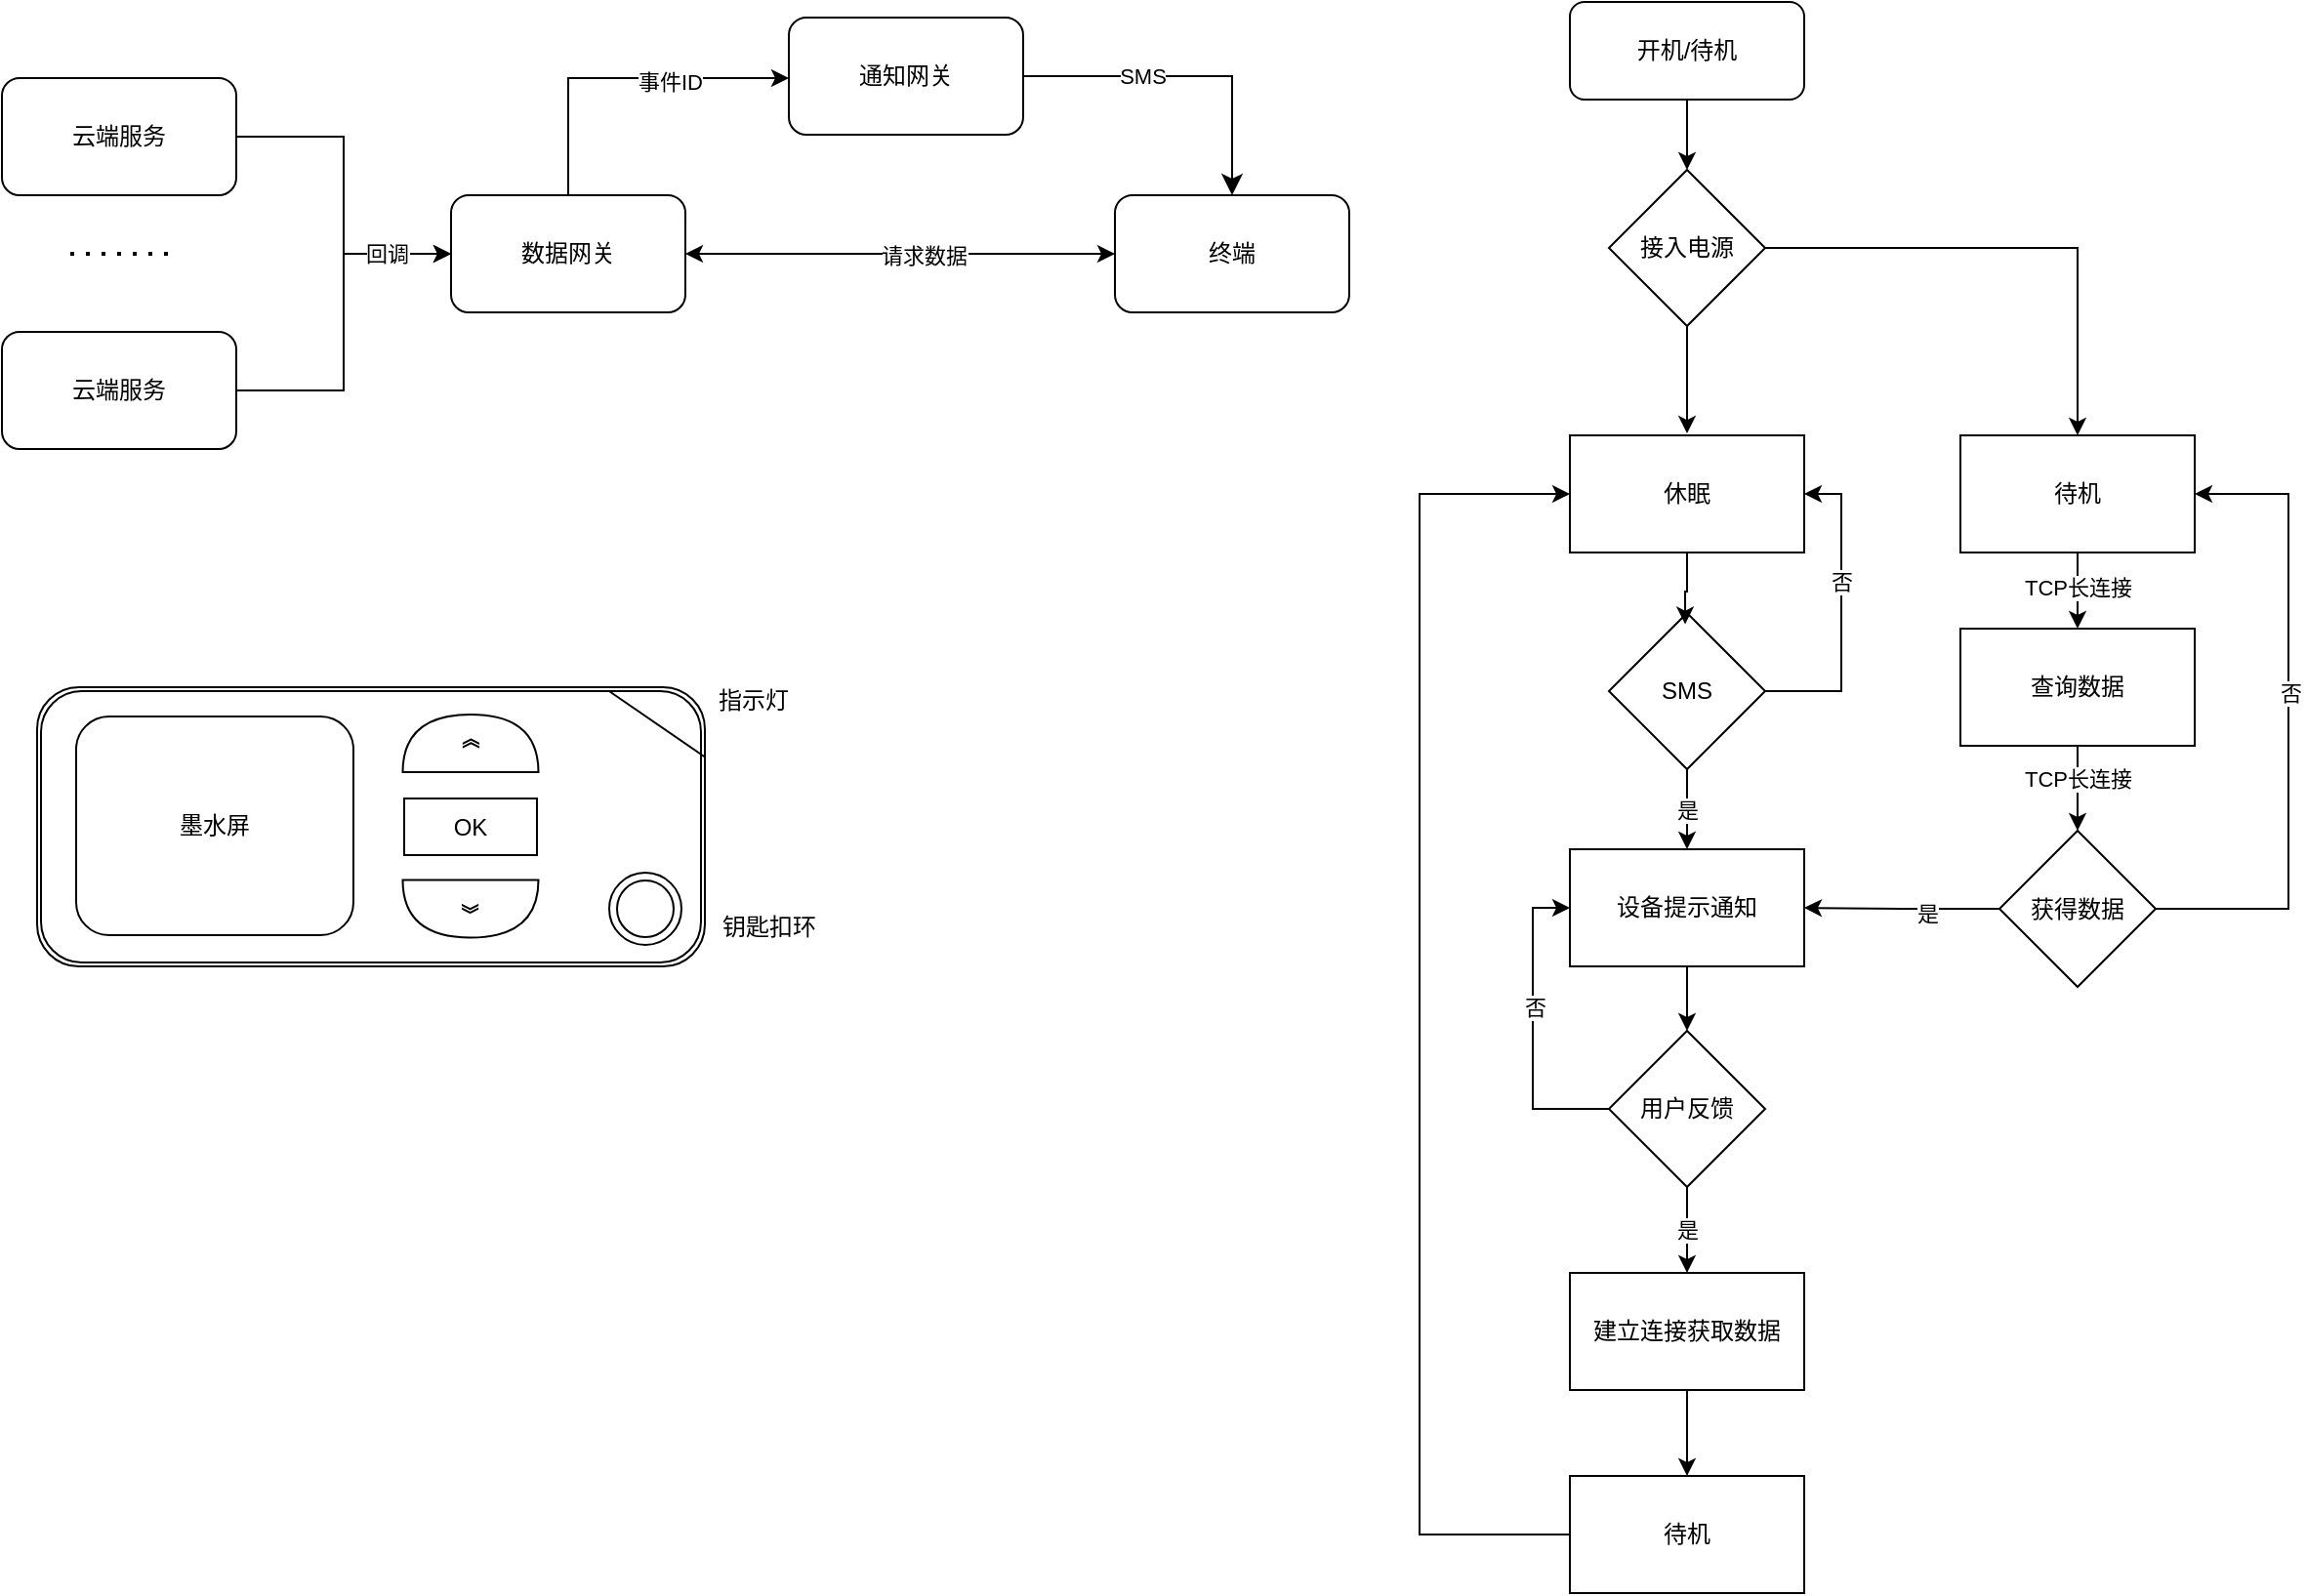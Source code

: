 <mxfile version="28.2.7">
  <diagram name="第 1 页" id="BLHxczqFNCOvNaySz2la">
    <mxGraphModel dx="1822" dy="1075" grid="0" gridSize="10" guides="1" tooltips="1" connect="1" arrows="1" fold="1" page="1" pageScale="1" pageWidth="1654" pageHeight="2336" background="none" math="0" shadow="0">
      <root>
        <mxCell id="0" />
        <mxCell id="1" parent="0" />
        <mxCell id="okQbmOmDX8jIjDTs0QQm-19" style="edgeStyle=orthogonalEdgeStyle;rounded=0;orthogonalLoop=1;jettySize=auto;html=1;entryX=0;entryY=0.5;entryDx=0;entryDy=0;" parent="1" source="_JTGUozkz9GowJEmprTf-1" target="okQbmOmDX8jIjDTs0QQm-2" edge="1">
          <mxGeometry relative="1" as="geometry" />
        </mxCell>
        <mxCell id="_JTGUozkz9GowJEmprTf-1" value="云端服务" style="rounded=1;whiteSpace=wrap;html=1;" parent="1" vertex="1">
          <mxGeometry x="63" y="317" width="120" height="60" as="geometry" />
        </mxCell>
        <mxCell id="okQbmOmDX8jIjDTs0QQm-18" style="edgeStyle=orthogonalEdgeStyle;rounded=0;orthogonalLoop=1;jettySize=auto;html=1;entryX=0;entryY=0.5;entryDx=0;entryDy=0;" parent="1" source="okQbmOmDX8jIjDTs0QQm-1" target="okQbmOmDX8jIjDTs0QQm-2" edge="1">
          <mxGeometry relative="1" as="geometry" />
        </mxCell>
        <mxCell id="okQbmOmDX8jIjDTs0QQm-20" value="回调" style="edgeLabel;html=1;align=center;verticalAlign=middle;resizable=0;points=[];" parent="okQbmOmDX8jIjDTs0QQm-18" vertex="1" connectable="0">
          <mxGeometry x="0.612" relative="1" as="geometry">
            <mxPoint as="offset" />
          </mxGeometry>
        </mxCell>
        <mxCell id="okQbmOmDX8jIjDTs0QQm-1" value="云端服务" style="rounded=1;whiteSpace=wrap;html=1;" parent="1" vertex="1">
          <mxGeometry x="63" y="187" width="120" height="60" as="geometry" />
        </mxCell>
        <mxCell id="okQbmOmDX8jIjDTs0QQm-13" style="edgeStyle=orthogonalEdgeStyle;rounded=0;orthogonalLoop=1;jettySize=auto;html=1;entryX=0;entryY=0.5;entryDx=0;entryDy=0;" parent="1" source="okQbmOmDX8jIjDTs0QQm-2" target="okQbmOmDX8jIjDTs0QQm-3" edge="1">
          <mxGeometry relative="1" as="geometry">
            <Array as="points">
              <mxPoint x="353" y="187" />
            </Array>
          </mxGeometry>
        </mxCell>
        <mxCell id="okQbmOmDX8jIjDTs0QQm-21" value="事件ID" style="edgeLabel;html=1;align=center;verticalAlign=middle;resizable=0;points=[];" parent="okQbmOmDX8jIjDTs0QQm-13" vertex="1" connectable="0">
          <mxGeometry x="0.282" y="-2" relative="1" as="geometry">
            <mxPoint as="offset" />
          </mxGeometry>
        </mxCell>
        <mxCell id="okQbmOmDX8jIjDTs0QQm-2" value="数据网关" style="rounded=1;whiteSpace=wrap;html=1;" parent="1" vertex="1">
          <mxGeometry x="293" y="247" width="120" height="60" as="geometry" />
        </mxCell>
        <mxCell id="okQbmOmDX8jIjDTs0QQm-3" value="通知网关" style="rounded=1;whiteSpace=wrap;html=1;" parent="1" vertex="1">
          <mxGeometry x="466" y="156" width="120" height="60" as="geometry" />
        </mxCell>
        <mxCell id="okQbmOmDX8jIjDTs0QQm-15" style="edgeStyle=orthogonalEdgeStyle;rounded=0;orthogonalLoop=1;jettySize=auto;html=1;entryX=1;entryY=0.5;entryDx=0;entryDy=0;startArrow=classic;startFill=1;" parent="1" source="okQbmOmDX8jIjDTs0QQm-4" target="okQbmOmDX8jIjDTs0QQm-2" edge="1">
          <mxGeometry relative="1" as="geometry" />
        </mxCell>
        <mxCell id="okQbmOmDX8jIjDTs0QQm-16" value="请求数据" style="edgeLabel;html=1;align=center;verticalAlign=middle;resizable=0;points=[];" parent="okQbmOmDX8jIjDTs0QQm-15" vertex="1" connectable="0">
          <mxGeometry x="-0.109" y="1" relative="1" as="geometry">
            <mxPoint as="offset" />
          </mxGeometry>
        </mxCell>
        <mxCell id="okQbmOmDX8jIjDTs0QQm-4" value="终端" style="rounded=1;whiteSpace=wrap;html=1;" parent="1" vertex="1">
          <mxGeometry x="633" y="247" width="120" height="60" as="geometry" />
        </mxCell>
        <mxCell id="okQbmOmDX8jIjDTs0QQm-8" value="" style="endArrow=none;dashed=1;html=1;dashPattern=1 3;strokeWidth=2;rounded=0;" parent="1" edge="1">
          <mxGeometry width="50" height="50" relative="1" as="geometry">
            <mxPoint x="98" y="277" as="sourcePoint" />
            <mxPoint x="153" y="277" as="targetPoint" />
          </mxGeometry>
        </mxCell>
        <mxCell id="okQbmOmDX8jIjDTs0QQm-10" value="" style="edgeStyle=segmentEdgeStyle;endArrow=classic;html=1;curved=0;rounded=0;endSize=8;startSize=8;exitX=1;exitY=0.5;exitDx=0;exitDy=0;entryX=0.5;entryY=0;entryDx=0;entryDy=0;" parent="1" source="okQbmOmDX8jIjDTs0QQm-3" target="okQbmOmDX8jIjDTs0QQm-4" edge="1">
          <mxGeometry width="50" height="50" relative="1" as="geometry">
            <mxPoint x="423" y="327" as="sourcePoint" />
            <mxPoint x="473" y="277" as="targetPoint" />
          </mxGeometry>
        </mxCell>
        <mxCell id="okQbmOmDX8jIjDTs0QQm-17" value="SMS" style="edgeLabel;html=1;align=center;verticalAlign=middle;resizable=0;points=[];" parent="okQbmOmDX8jIjDTs0QQm-10" vertex="1" connectable="0">
          <mxGeometry x="-0.271" relative="1" as="geometry">
            <mxPoint as="offset" />
          </mxGeometry>
        </mxCell>
        <mxCell id="okQbmOmDX8jIjDTs0QQm-22" value="" style="shape=ext;double=1;rounded=1;whiteSpace=wrap;html=1;" parent="1" vertex="1">
          <mxGeometry x="81" y="499" width="342" height="143" as="geometry" />
        </mxCell>
        <mxCell id="okQbmOmDX8jIjDTs0QQm-23" value="" style="ellipse;shape=doubleEllipse;whiteSpace=wrap;html=1;aspect=fixed;" parent="1" vertex="1">
          <mxGeometry x="374" y="594" width="37" height="37" as="geometry" />
        </mxCell>
        <mxCell id="okQbmOmDX8jIjDTs0QQm-25" value="墨水屏" style="rounded=1;whiteSpace=wrap;html=1;" parent="1" vertex="1">
          <mxGeometry x="101" y="514" width="142" height="112" as="geometry" />
        </mxCell>
        <mxCell id="okQbmOmDX8jIjDTs0QQm-28" value="" style="endArrow=none;html=1;rounded=0;entryX=1;entryY=0.25;entryDx=0;entryDy=0;exitX=0.856;exitY=0.013;exitDx=0;exitDy=0;exitPerimeter=0;" parent="1" source="okQbmOmDX8jIjDTs0QQm-22" target="okQbmOmDX8jIjDTs0QQm-22" edge="1">
          <mxGeometry width="50" height="50" relative="1" as="geometry">
            <mxPoint x="503" y="570" as="sourcePoint" />
            <mxPoint x="332" y="533" as="targetPoint" />
          </mxGeometry>
        </mxCell>
        <mxCell id="okQbmOmDX8jIjDTs0QQm-29" value="指示灯" style="text;html=1;whiteSpace=wrap;strokeColor=none;fillColor=none;align=center;verticalAlign=middle;rounded=0;" parent="1" vertex="1">
          <mxGeometry x="418" y="491" width="60" height="30" as="geometry" />
        </mxCell>
        <mxCell id="okQbmOmDX8jIjDTs0QQm-30" value="OK" style="rounded=0;whiteSpace=wrap;html=1;" parent="1" vertex="1">
          <mxGeometry x="269" y="556" width="68" height="29" as="geometry" />
        </mxCell>
        <mxCell id="okQbmOmDX8jIjDTs0QQm-31" value="》" style="shape=or;whiteSpace=wrap;html=1;rotation=-90;" parent="1" vertex="1">
          <mxGeometry x="288.25" y="493" width="29.5" height="69.5" as="geometry" />
        </mxCell>
        <mxCell id="okQbmOmDX8jIjDTs0QQm-32" value="》" style="shape=or;whiteSpace=wrap;html=1;rotation=90;" parent="1" vertex="1">
          <mxGeometry x="288.25" y="577.75" width="29.5" height="69.5" as="geometry" />
        </mxCell>
        <mxCell id="okQbmOmDX8jIjDTs0QQm-33" value="钥匙扣环" style="text;html=1;whiteSpace=wrap;strokeColor=none;fillColor=none;align=center;verticalAlign=middle;rounded=0;" parent="1" vertex="1">
          <mxGeometry x="426" y="607" width="60" height="30" as="geometry" />
        </mxCell>
        <mxCell id="hNukMbF0xViGN7CD2gVr-18" style="edgeStyle=orthogonalEdgeStyle;rounded=0;orthogonalLoop=1;jettySize=auto;html=1;" edge="1" parent="1" source="hNukMbF0xViGN7CD2gVr-1">
          <mxGeometry relative="1" as="geometry">
            <mxPoint x="926" y="369.037" as="targetPoint" />
          </mxGeometry>
        </mxCell>
        <mxCell id="hNukMbF0xViGN7CD2gVr-19" style="edgeStyle=orthogonalEdgeStyle;rounded=0;orthogonalLoop=1;jettySize=auto;html=1;entryX=0.5;entryY=0;entryDx=0;entryDy=0;" edge="1" parent="1" source="hNukMbF0xViGN7CD2gVr-1" target="hNukMbF0xViGN7CD2gVr-7">
          <mxGeometry relative="1" as="geometry" />
        </mxCell>
        <mxCell id="hNukMbF0xViGN7CD2gVr-1" value="接入电源" style="rhombus;whiteSpace=wrap;html=1;" vertex="1" parent="1">
          <mxGeometry x="886" y="234" width="80" height="80" as="geometry" />
        </mxCell>
        <mxCell id="hNukMbF0xViGN7CD2gVr-17" style="edgeStyle=orthogonalEdgeStyle;rounded=0;orthogonalLoop=1;jettySize=auto;html=1;entryX=0.5;entryY=0;entryDx=0;entryDy=0;" edge="1" parent="1" source="hNukMbF0xViGN7CD2gVr-6" target="hNukMbF0xViGN7CD2gVr-1">
          <mxGeometry relative="1" as="geometry" />
        </mxCell>
        <mxCell id="hNukMbF0xViGN7CD2gVr-6" value="开机/待机" style="rounded=1;whiteSpace=wrap;html=1;" vertex="1" parent="1">
          <mxGeometry x="866" y="148" width="120" height="50" as="geometry" />
        </mxCell>
        <mxCell id="hNukMbF0xViGN7CD2gVr-39" style="edgeStyle=orthogonalEdgeStyle;rounded=0;orthogonalLoop=1;jettySize=auto;html=1;" edge="1" parent="1" source="hNukMbF0xViGN7CD2gVr-7" target="hNukMbF0xViGN7CD2gVr-38">
          <mxGeometry relative="1" as="geometry" />
        </mxCell>
        <mxCell id="hNukMbF0xViGN7CD2gVr-40" value="TCP长连接" style="edgeLabel;html=1;align=center;verticalAlign=middle;resizable=0;points=[];" vertex="1" connectable="0" parent="hNukMbF0xViGN7CD2gVr-39">
          <mxGeometry x="-0.153" relative="1" as="geometry">
            <mxPoint as="offset" />
          </mxGeometry>
        </mxCell>
        <mxCell id="hNukMbF0xViGN7CD2gVr-7" value="待机" style="rounded=0;whiteSpace=wrap;html=1;" vertex="1" parent="1">
          <mxGeometry x="1066" y="370" width="120" height="60" as="geometry" />
        </mxCell>
        <mxCell id="hNukMbF0xViGN7CD2gVr-8" value="休眠" style="rounded=0;whiteSpace=wrap;html=1;" vertex="1" parent="1">
          <mxGeometry x="866" y="370" width="120" height="60" as="geometry" />
        </mxCell>
        <mxCell id="hNukMbF0xViGN7CD2gVr-10" style="edgeStyle=orthogonalEdgeStyle;rounded=0;orthogonalLoop=1;jettySize=auto;html=1;entryX=1;entryY=0.5;entryDx=0;entryDy=0;exitX=1;exitY=0.5;exitDx=0;exitDy=0;" edge="1" parent="1" source="hNukMbF0xViGN7CD2gVr-9" target="hNukMbF0xViGN7CD2gVr-8">
          <mxGeometry relative="1" as="geometry">
            <Array as="points">
              <mxPoint x="1005" y="501" />
              <mxPoint x="1005" y="400" />
            </Array>
          </mxGeometry>
        </mxCell>
        <mxCell id="hNukMbF0xViGN7CD2gVr-11" value="否" style="edgeLabel;html=1;align=center;verticalAlign=middle;resizable=0;points=[];" vertex="1" connectable="0" parent="hNukMbF0xViGN7CD2gVr-10">
          <mxGeometry x="-0.078" relative="1" as="geometry">
            <mxPoint y="-22" as="offset" />
          </mxGeometry>
        </mxCell>
        <mxCell id="hNukMbF0xViGN7CD2gVr-15" value="是" style="edgeStyle=orthogonalEdgeStyle;rounded=0;orthogonalLoop=1;jettySize=auto;html=1;exitX=0.5;exitY=1;exitDx=0;exitDy=0;entryX=0.5;entryY=0;entryDx=0;entryDy=0;" edge="1" parent="1" source="hNukMbF0xViGN7CD2gVr-9" target="hNukMbF0xViGN7CD2gVr-23">
          <mxGeometry relative="1" as="geometry">
            <mxPoint x="926" y="607" as="targetPoint" />
          </mxGeometry>
        </mxCell>
        <mxCell id="hNukMbF0xViGN7CD2gVr-9" value="SMS" style="rhombus;whiteSpace=wrap;html=1;" vertex="1" parent="1">
          <mxGeometry x="886" y="461" width="80" height="80" as="geometry" />
        </mxCell>
        <mxCell id="hNukMbF0xViGN7CD2gVr-12" style="edgeStyle=orthogonalEdgeStyle;rounded=0;orthogonalLoop=1;jettySize=auto;html=1;entryX=0.488;entryY=0.072;entryDx=0;entryDy=0;entryPerimeter=0;" edge="1" parent="1" source="hNukMbF0xViGN7CD2gVr-8" target="hNukMbF0xViGN7CD2gVr-9">
          <mxGeometry relative="1" as="geometry" />
        </mxCell>
        <mxCell id="hNukMbF0xViGN7CD2gVr-25" style="edgeStyle=orthogonalEdgeStyle;rounded=0;orthogonalLoop=1;jettySize=auto;html=1;entryX=0.5;entryY=0;entryDx=0;entryDy=0;" edge="1" parent="1" source="hNukMbF0xViGN7CD2gVr-23" target="hNukMbF0xViGN7CD2gVr-24">
          <mxGeometry relative="1" as="geometry" />
        </mxCell>
        <mxCell id="hNukMbF0xViGN7CD2gVr-23" value="设备提示通知" style="rounded=0;whiteSpace=wrap;html=1;" vertex="1" parent="1">
          <mxGeometry x="866" y="582" width="120" height="60" as="geometry" />
        </mxCell>
        <mxCell id="hNukMbF0xViGN7CD2gVr-30" value="是" style="edgeStyle=orthogonalEdgeStyle;rounded=0;orthogonalLoop=1;jettySize=auto;html=1;entryX=0.5;entryY=0;entryDx=0;entryDy=0;" edge="1" parent="1" source="hNukMbF0xViGN7CD2gVr-24" target="hNukMbF0xViGN7CD2gVr-29">
          <mxGeometry relative="1" as="geometry" />
        </mxCell>
        <mxCell id="hNukMbF0xViGN7CD2gVr-32" style="edgeStyle=orthogonalEdgeStyle;rounded=0;orthogonalLoop=1;jettySize=auto;html=1;entryX=0;entryY=0.5;entryDx=0;entryDy=0;exitX=0;exitY=0.5;exitDx=0;exitDy=0;" edge="1" parent="1" source="hNukMbF0xViGN7CD2gVr-24" target="hNukMbF0xViGN7CD2gVr-23">
          <mxGeometry relative="1" as="geometry">
            <Array as="points">
              <mxPoint x="847" y="715" />
              <mxPoint x="847" y="612" />
            </Array>
          </mxGeometry>
        </mxCell>
        <mxCell id="hNukMbF0xViGN7CD2gVr-33" value="否" style="edgeLabel;html=1;align=center;verticalAlign=middle;resizable=0;points=[];" vertex="1" connectable="0" parent="hNukMbF0xViGN7CD2gVr-32">
          <mxGeometry x="0.134" y="-1" relative="1" as="geometry">
            <mxPoint as="offset" />
          </mxGeometry>
        </mxCell>
        <mxCell id="hNukMbF0xViGN7CD2gVr-24" value="用户反馈" style="rhombus;whiteSpace=wrap;html=1;" vertex="1" parent="1">
          <mxGeometry x="886" y="675" width="80" height="80" as="geometry" />
        </mxCell>
        <mxCell id="hNukMbF0xViGN7CD2gVr-34" style="edgeStyle=orthogonalEdgeStyle;rounded=0;orthogonalLoop=1;jettySize=auto;html=1;entryX=0;entryY=0.5;entryDx=0;entryDy=0;exitX=1;exitY=0.5;exitDx=0;exitDy=0;" edge="1" parent="1" source="hNukMbF0xViGN7CD2gVr-35" target="hNukMbF0xViGN7CD2gVr-8">
          <mxGeometry relative="1" as="geometry">
            <Array as="points">
              <mxPoint x="789" y="933" />
              <mxPoint x="789" y="400" />
            </Array>
          </mxGeometry>
        </mxCell>
        <mxCell id="hNukMbF0xViGN7CD2gVr-36" style="edgeStyle=orthogonalEdgeStyle;rounded=0;orthogonalLoop=1;jettySize=auto;html=1;entryX=0.5;entryY=0;entryDx=0;entryDy=0;" edge="1" parent="1" source="hNukMbF0xViGN7CD2gVr-29" target="hNukMbF0xViGN7CD2gVr-35">
          <mxGeometry relative="1" as="geometry" />
        </mxCell>
        <mxCell id="hNukMbF0xViGN7CD2gVr-29" value="建立连接获取数据" style="rounded=0;whiteSpace=wrap;html=1;" vertex="1" parent="1">
          <mxGeometry x="866" y="799" width="120" height="60" as="geometry" />
        </mxCell>
        <mxCell id="hNukMbF0xViGN7CD2gVr-35" value="待机" style="rounded=0;whiteSpace=wrap;html=1;" vertex="1" parent="1">
          <mxGeometry x="866" y="903" width="120" height="60" as="geometry" />
        </mxCell>
        <mxCell id="hNukMbF0xViGN7CD2gVr-43" style="edgeStyle=orthogonalEdgeStyle;rounded=0;orthogonalLoop=1;jettySize=auto;html=1;entryX=0.5;entryY=0;entryDx=0;entryDy=0;" edge="1" parent="1" source="hNukMbF0xViGN7CD2gVr-38" target="hNukMbF0xViGN7CD2gVr-41">
          <mxGeometry relative="1" as="geometry" />
        </mxCell>
        <mxCell id="hNukMbF0xViGN7CD2gVr-48" value="TCP长连接" style="edgeLabel;html=1;align=center;verticalAlign=middle;resizable=0;points=[];" vertex="1" connectable="0" parent="hNukMbF0xViGN7CD2gVr-43">
          <mxGeometry x="-0.214" relative="1" as="geometry">
            <mxPoint as="offset" />
          </mxGeometry>
        </mxCell>
        <mxCell id="hNukMbF0xViGN7CD2gVr-38" value="查询数据" style="rounded=0;whiteSpace=wrap;html=1;" vertex="1" parent="1">
          <mxGeometry x="1066" y="469" width="120" height="60" as="geometry" />
        </mxCell>
        <mxCell id="hNukMbF0xViGN7CD2gVr-44" style="edgeStyle=orthogonalEdgeStyle;rounded=0;orthogonalLoop=1;jettySize=auto;html=1;entryX=1;entryY=0.5;entryDx=0;entryDy=0;" edge="1" parent="1" source="hNukMbF0xViGN7CD2gVr-41" target="hNukMbF0xViGN7CD2gVr-23">
          <mxGeometry relative="1" as="geometry" />
        </mxCell>
        <mxCell id="hNukMbF0xViGN7CD2gVr-46" value="是" style="edgeLabel;html=1;align=center;verticalAlign=middle;resizable=0;points=[];" vertex="1" connectable="0" parent="hNukMbF0xViGN7CD2gVr-44">
          <mxGeometry x="-0.263" y="2" relative="1" as="geometry">
            <mxPoint as="offset" />
          </mxGeometry>
        </mxCell>
        <mxCell id="hNukMbF0xViGN7CD2gVr-47" style="edgeStyle=orthogonalEdgeStyle;rounded=0;orthogonalLoop=1;jettySize=auto;html=1;entryX=1;entryY=0.5;entryDx=0;entryDy=0;" edge="1" parent="1" source="hNukMbF0xViGN7CD2gVr-41" target="hNukMbF0xViGN7CD2gVr-7">
          <mxGeometry relative="1" as="geometry">
            <Array as="points">
              <mxPoint x="1234" y="612" />
              <mxPoint x="1234" y="400" />
            </Array>
          </mxGeometry>
        </mxCell>
        <mxCell id="hNukMbF0xViGN7CD2gVr-49" value="否" style="edgeLabel;html=1;align=center;verticalAlign=middle;resizable=0;points=[];" vertex="1" connectable="0" parent="hNukMbF0xViGN7CD2gVr-47">
          <mxGeometry x="0.089" y="-1" relative="1" as="geometry">
            <mxPoint as="offset" />
          </mxGeometry>
        </mxCell>
        <mxCell id="hNukMbF0xViGN7CD2gVr-41" value="获得数据" style="rhombus;whiteSpace=wrap;html=1;" vertex="1" parent="1">
          <mxGeometry x="1086" y="572.5" width="80" height="80" as="geometry" />
        </mxCell>
      </root>
    </mxGraphModel>
  </diagram>
</mxfile>
